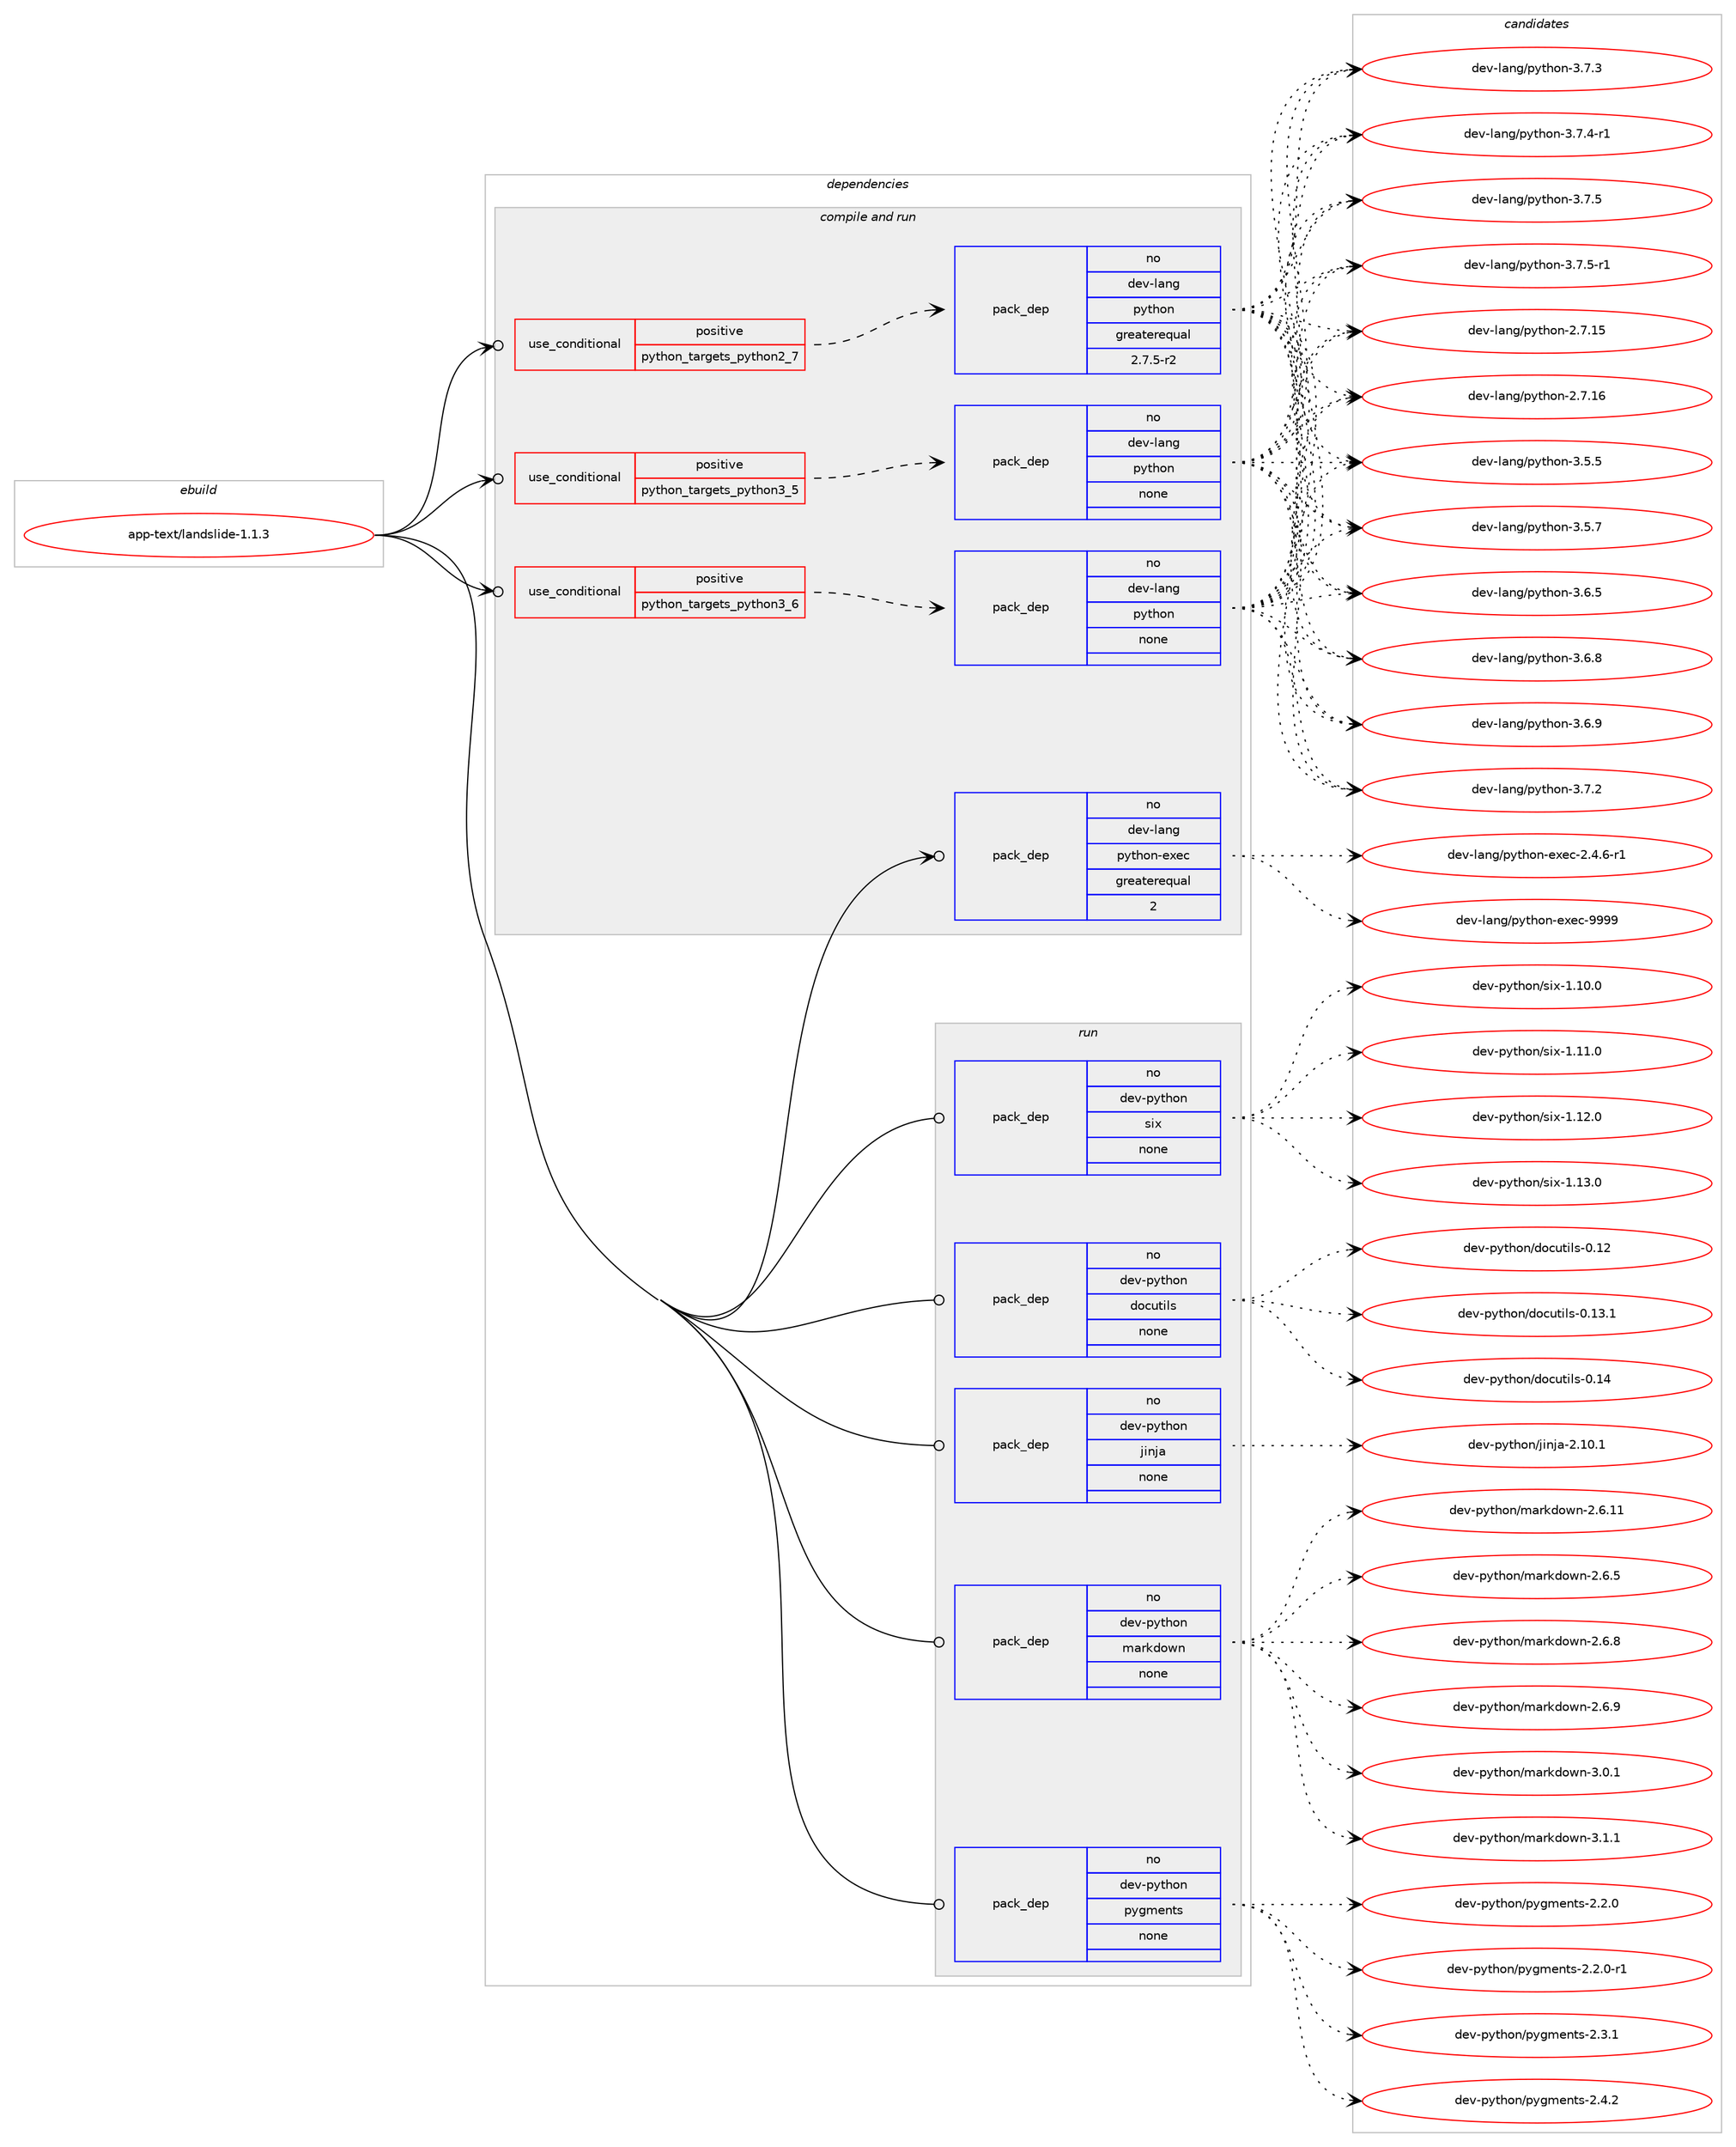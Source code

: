 digraph prolog {

# *************
# Graph options
# *************

newrank=true;
concentrate=true;
compound=true;
graph [rankdir=LR,fontname=Helvetica,fontsize=10,ranksep=1.5];#, ranksep=2.5, nodesep=0.2];
edge  [arrowhead=vee];
node  [fontname=Helvetica,fontsize=10];

# **********
# The ebuild
# **********

subgraph cluster_leftcol {
color=gray;
rank=same;
label=<<i>ebuild</i>>;
id [label="app-text/landslide-1.1.3", color=red, width=4, href="../app-text/landslide-1.1.3.svg"];
}

# ****************
# The dependencies
# ****************

subgraph cluster_midcol {
color=gray;
label=<<i>dependencies</i>>;
subgraph cluster_compile {
fillcolor="#eeeeee";
style=filled;
label=<<i>compile</i>>;
}
subgraph cluster_compileandrun {
fillcolor="#eeeeee";
style=filled;
label=<<i>compile and run</i>>;
subgraph cond121469 {
dependency509473 [label=<<TABLE BORDER="0" CELLBORDER="1" CELLSPACING="0" CELLPADDING="4"><TR><TD ROWSPAN="3" CELLPADDING="10">use_conditional</TD></TR><TR><TD>positive</TD></TR><TR><TD>python_targets_python2_7</TD></TR></TABLE>>, shape=none, color=red];
subgraph pack378784 {
dependency509474 [label=<<TABLE BORDER="0" CELLBORDER="1" CELLSPACING="0" CELLPADDING="4" WIDTH="220"><TR><TD ROWSPAN="6" CELLPADDING="30">pack_dep</TD></TR><TR><TD WIDTH="110">no</TD></TR><TR><TD>dev-lang</TD></TR><TR><TD>python</TD></TR><TR><TD>greaterequal</TD></TR><TR><TD>2.7.5-r2</TD></TR></TABLE>>, shape=none, color=blue];
}
dependency509473:e -> dependency509474:w [weight=20,style="dashed",arrowhead="vee"];
}
id:e -> dependency509473:w [weight=20,style="solid",arrowhead="odotvee"];
subgraph cond121470 {
dependency509475 [label=<<TABLE BORDER="0" CELLBORDER="1" CELLSPACING="0" CELLPADDING="4"><TR><TD ROWSPAN="3" CELLPADDING="10">use_conditional</TD></TR><TR><TD>positive</TD></TR><TR><TD>python_targets_python3_5</TD></TR></TABLE>>, shape=none, color=red];
subgraph pack378785 {
dependency509476 [label=<<TABLE BORDER="0" CELLBORDER="1" CELLSPACING="0" CELLPADDING="4" WIDTH="220"><TR><TD ROWSPAN="6" CELLPADDING="30">pack_dep</TD></TR><TR><TD WIDTH="110">no</TD></TR><TR><TD>dev-lang</TD></TR><TR><TD>python</TD></TR><TR><TD>none</TD></TR><TR><TD></TD></TR></TABLE>>, shape=none, color=blue];
}
dependency509475:e -> dependency509476:w [weight=20,style="dashed",arrowhead="vee"];
}
id:e -> dependency509475:w [weight=20,style="solid",arrowhead="odotvee"];
subgraph cond121471 {
dependency509477 [label=<<TABLE BORDER="0" CELLBORDER="1" CELLSPACING="0" CELLPADDING="4"><TR><TD ROWSPAN="3" CELLPADDING="10">use_conditional</TD></TR><TR><TD>positive</TD></TR><TR><TD>python_targets_python3_6</TD></TR></TABLE>>, shape=none, color=red];
subgraph pack378786 {
dependency509478 [label=<<TABLE BORDER="0" CELLBORDER="1" CELLSPACING="0" CELLPADDING="4" WIDTH="220"><TR><TD ROWSPAN="6" CELLPADDING="30">pack_dep</TD></TR><TR><TD WIDTH="110">no</TD></TR><TR><TD>dev-lang</TD></TR><TR><TD>python</TD></TR><TR><TD>none</TD></TR><TR><TD></TD></TR></TABLE>>, shape=none, color=blue];
}
dependency509477:e -> dependency509478:w [weight=20,style="dashed",arrowhead="vee"];
}
id:e -> dependency509477:w [weight=20,style="solid",arrowhead="odotvee"];
subgraph pack378787 {
dependency509479 [label=<<TABLE BORDER="0" CELLBORDER="1" CELLSPACING="0" CELLPADDING="4" WIDTH="220"><TR><TD ROWSPAN="6" CELLPADDING="30">pack_dep</TD></TR><TR><TD WIDTH="110">no</TD></TR><TR><TD>dev-lang</TD></TR><TR><TD>python-exec</TD></TR><TR><TD>greaterequal</TD></TR><TR><TD>2</TD></TR></TABLE>>, shape=none, color=blue];
}
id:e -> dependency509479:w [weight=20,style="solid",arrowhead="odotvee"];
}
subgraph cluster_run {
fillcolor="#eeeeee";
style=filled;
label=<<i>run</i>>;
subgraph pack378788 {
dependency509480 [label=<<TABLE BORDER="0" CELLBORDER="1" CELLSPACING="0" CELLPADDING="4" WIDTH="220"><TR><TD ROWSPAN="6" CELLPADDING="30">pack_dep</TD></TR><TR><TD WIDTH="110">no</TD></TR><TR><TD>dev-python</TD></TR><TR><TD>docutils</TD></TR><TR><TD>none</TD></TR><TR><TD></TD></TR></TABLE>>, shape=none, color=blue];
}
id:e -> dependency509480:w [weight=20,style="solid",arrowhead="odot"];
subgraph pack378789 {
dependency509481 [label=<<TABLE BORDER="0" CELLBORDER="1" CELLSPACING="0" CELLPADDING="4" WIDTH="220"><TR><TD ROWSPAN="6" CELLPADDING="30">pack_dep</TD></TR><TR><TD WIDTH="110">no</TD></TR><TR><TD>dev-python</TD></TR><TR><TD>jinja</TD></TR><TR><TD>none</TD></TR><TR><TD></TD></TR></TABLE>>, shape=none, color=blue];
}
id:e -> dependency509481:w [weight=20,style="solid",arrowhead="odot"];
subgraph pack378790 {
dependency509482 [label=<<TABLE BORDER="0" CELLBORDER="1" CELLSPACING="0" CELLPADDING="4" WIDTH="220"><TR><TD ROWSPAN="6" CELLPADDING="30">pack_dep</TD></TR><TR><TD WIDTH="110">no</TD></TR><TR><TD>dev-python</TD></TR><TR><TD>markdown</TD></TR><TR><TD>none</TD></TR><TR><TD></TD></TR></TABLE>>, shape=none, color=blue];
}
id:e -> dependency509482:w [weight=20,style="solid",arrowhead="odot"];
subgraph pack378791 {
dependency509483 [label=<<TABLE BORDER="0" CELLBORDER="1" CELLSPACING="0" CELLPADDING="4" WIDTH="220"><TR><TD ROWSPAN="6" CELLPADDING="30">pack_dep</TD></TR><TR><TD WIDTH="110">no</TD></TR><TR><TD>dev-python</TD></TR><TR><TD>pygments</TD></TR><TR><TD>none</TD></TR><TR><TD></TD></TR></TABLE>>, shape=none, color=blue];
}
id:e -> dependency509483:w [weight=20,style="solid",arrowhead="odot"];
subgraph pack378792 {
dependency509484 [label=<<TABLE BORDER="0" CELLBORDER="1" CELLSPACING="0" CELLPADDING="4" WIDTH="220"><TR><TD ROWSPAN="6" CELLPADDING="30">pack_dep</TD></TR><TR><TD WIDTH="110">no</TD></TR><TR><TD>dev-python</TD></TR><TR><TD>six</TD></TR><TR><TD>none</TD></TR><TR><TD></TD></TR></TABLE>>, shape=none, color=blue];
}
id:e -> dependency509484:w [weight=20,style="solid",arrowhead="odot"];
}
}

# **************
# The candidates
# **************

subgraph cluster_choices {
rank=same;
color=gray;
label=<<i>candidates</i>>;

subgraph choice378784 {
color=black;
nodesep=1;
choice10010111845108971101034711212111610411111045504655464953 [label="dev-lang/python-2.7.15", color=red, width=4,href="../dev-lang/python-2.7.15.svg"];
choice10010111845108971101034711212111610411111045504655464954 [label="dev-lang/python-2.7.16", color=red, width=4,href="../dev-lang/python-2.7.16.svg"];
choice100101118451089711010347112121116104111110455146534653 [label="dev-lang/python-3.5.5", color=red, width=4,href="../dev-lang/python-3.5.5.svg"];
choice100101118451089711010347112121116104111110455146534655 [label="dev-lang/python-3.5.7", color=red, width=4,href="../dev-lang/python-3.5.7.svg"];
choice100101118451089711010347112121116104111110455146544653 [label="dev-lang/python-3.6.5", color=red, width=4,href="../dev-lang/python-3.6.5.svg"];
choice100101118451089711010347112121116104111110455146544656 [label="dev-lang/python-3.6.8", color=red, width=4,href="../dev-lang/python-3.6.8.svg"];
choice100101118451089711010347112121116104111110455146544657 [label="dev-lang/python-3.6.9", color=red, width=4,href="../dev-lang/python-3.6.9.svg"];
choice100101118451089711010347112121116104111110455146554650 [label="dev-lang/python-3.7.2", color=red, width=4,href="../dev-lang/python-3.7.2.svg"];
choice100101118451089711010347112121116104111110455146554651 [label="dev-lang/python-3.7.3", color=red, width=4,href="../dev-lang/python-3.7.3.svg"];
choice1001011184510897110103471121211161041111104551465546524511449 [label="dev-lang/python-3.7.4-r1", color=red, width=4,href="../dev-lang/python-3.7.4-r1.svg"];
choice100101118451089711010347112121116104111110455146554653 [label="dev-lang/python-3.7.5", color=red, width=4,href="../dev-lang/python-3.7.5.svg"];
choice1001011184510897110103471121211161041111104551465546534511449 [label="dev-lang/python-3.7.5-r1", color=red, width=4,href="../dev-lang/python-3.7.5-r1.svg"];
dependency509474:e -> choice10010111845108971101034711212111610411111045504655464953:w [style=dotted,weight="100"];
dependency509474:e -> choice10010111845108971101034711212111610411111045504655464954:w [style=dotted,weight="100"];
dependency509474:e -> choice100101118451089711010347112121116104111110455146534653:w [style=dotted,weight="100"];
dependency509474:e -> choice100101118451089711010347112121116104111110455146534655:w [style=dotted,weight="100"];
dependency509474:e -> choice100101118451089711010347112121116104111110455146544653:w [style=dotted,weight="100"];
dependency509474:e -> choice100101118451089711010347112121116104111110455146544656:w [style=dotted,weight="100"];
dependency509474:e -> choice100101118451089711010347112121116104111110455146544657:w [style=dotted,weight="100"];
dependency509474:e -> choice100101118451089711010347112121116104111110455146554650:w [style=dotted,weight="100"];
dependency509474:e -> choice100101118451089711010347112121116104111110455146554651:w [style=dotted,weight="100"];
dependency509474:e -> choice1001011184510897110103471121211161041111104551465546524511449:w [style=dotted,weight="100"];
dependency509474:e -> choice100101118451089711010347112121116104111110455146554653:w [style=dotted,weight="100"];
dependency509474:e -> choice1001011184510897110103471121211161041111104551465546534511449:w [style=dotted,weight="100"];
}
subgraph choice378785 {
color=black;
nodesep=1;
choice10010111845108971101034711212111610411111045504655464953 [label="dev-lang/python-2.7.15", color=red, width=4,href="../dev-lang/python-2.7.15.svg"];
choice10010111845108971101034711212111610411111045504655464954 [label="dev-lang/python-2.7.16", color=red, width=4,href="../dev-lang/python-2.7.16.svg"];
choice100101118451089711010347112121116104111110455146534653 [label="dev-lang/python-3.5.5", color=red, width=4,href="../dev-lang/python-3.5.5.svg"];
choice100101118451089711010347112121116104111110455146534655 [label="dev-lang/python-3.5.7", color=red, width=4,href="../dev-lang/python-3.5.7.svg"];
choice100101118451089711010347112121116104111110455146544653 [label="dev-lang/python-3.6.5", color=red, width=4,href="../dev-lang/python-3.6.5.svg"];
choice100101118451089711010347112121116104111110455146544656 [label="dev-lang/python-3.6.8", color=red, width=4,href="../dev-lang/python-3.6.8.svg"];
choice100101118451089711010347112121116104111110455146544657 [label="dev-lang/python-3.6.9", color=red, width=4,href="../dev-lang/python-3.6.9.svg"];
choice100101118451089711010347112121116104111110455146554650 [label="dev-lang/python-3.7.2", color=red, width=4,href="../dev-lang/python-3.7.2.svg"];
choice100101118451089711010347112121116104111110455146554651 [label="dev-lang/python-3.7.3", color=red, width=4,href="../dev-lang/python-3.7.3.svg"];
choice1001011184510897110103471121211161041111104551465546524511449 [label="dev-lang/python-3.7.4-r1", color=red, width=4,href="../dev-lang/python-3.7.4-r1.svg"];
choice100101118451089711010347112121116104111110455146554653 [label="dev-lang/python-3.7.5", color=red, width=4,href="../dev-lang/python-3.7.5.svg"];
choice1001011184510897110103471121211161041111104551465546534511449 [label="dev-lang/python-3.7.5-r1", color=red, width=4,href="../dev-lang/python-3.7.5-r1.svg"];
dependency509476:e -> choice10010111845108971101034711212111610411111045504655464953:w [style=dotted,weight="100"];
dependency509476:e -> choice10010111845108971101034711212111610411111045504655464954:w [style=dotted,weight="100"];
dependency509476:e -> choice100101118451089711010347112121116104111110455146534653:w [style=dotted,weight="100"];
dependency509476:e -> choice100101118451089711010347112121116104111110455146534655:w [style=dotted,weight="100"];
dependency509476:e -> choice100101118451089711010347112121116104111110455146544653:w [style=dotted,weight="100"];
dependency509476:e -> choice100101118451089711010347112121116104111110455146544656:w [style=dotted,weight="100"];
dependency509476:e -> choice100101118451089711010347112121116104111110455146544657:w [style=dotted,weight="100"];
dependency509476:e -> choice100101118451089711010347112121116104111110455146554650:w [style=dotted,weight="100"];
dependency509476:e -> choice100101118451089711010347112121116104111110455146554651:w [style=dotted,weight="100"];
dependency509476:e -> choice1001011184510897110103471121211161041111104551465546524511449:w [style=dotted,weight="100"];
dependency509476:e -> choice100101118451089711010347112121116104111110455146554653:w [style=dotted,weight="100"];
dependency509476:e -> choice1001011184510897110103471121211161041111104551465546534511449:w [style=dotted,weight="100"];
}
subgraph choice378786 {
color=black;
nodesep=1;
choice10010111845108971101034711212111610411111045504655464953 [label="dev-lang/python-2.7.15", color=red, width=4,href="../dev-lang/python-2.7.15.svg"];
choice10010111845108971101034711212111610411111045504655464954 [label="dev-lang/python-2.7.16", color=red, width=4,href="../dev-lang/python-2.7.16.svg"];
choice100101118451089711010347112121116104111110455146534653 [label="dev-lang/python-3.5.5", color=red, width=4,href="../dev-lang/python-3.5.5.svg"];
choice100101118451089711010347112121116104111110455146534655 [label="dev-lang/python-3.5.7", color=red, width=4,href="../dev-lang/python-3.5.7.svg"];
choice100101118451089711010347112121116104111110455146544653 [label="dev-lang/python-3.6.5", color=red, width=4,href="../dev-lang/python-3.6.5.svg"];
choice100101118451089711010347112121116104111110455146544656 [label="dev-lang/python-3.6.8", color=red, width=4,href="../dev-lang/python-3.6.8.svg"];
choice100101118451089711010347112121116104111110455146544657 [label="dev-lang/python-3.6.9", color=red, width=4,href="../dev-lang/python-3.6.9.svg"];
choice100101118451089711010347112121116104111110455146554650 [label="dev-lang/python-3.7.2", color=red, width=4,href="../dev-lang/python-3.7.2.svg"];
choice100101118451089711010347112121116104111110455146554651 [label="dev-lang/python-3.7.3", color=red, width=4,href="../dev-lang/python-3.7.3.svg"];
choice1001011184510897110103471121211161041111104551465546524511449 [label="dev-lang/python-3.7.4-r1", color=red, width=4,href="../dev-lang/python-3.7.4-r1.svg"];
choice100101118451089711010347112121116104111110455146554653 [label="dev-lang/python-3.7.5", color=red, width=4,href="../dev-lang/python-3.7.5.svg"];
choice1001011184510897110103471121211161041111104551465546534511449 [label="dev-lang/python-3.7.5-r1", color=red, width=4,href="../dev-lang/python-3.7.5-r1.svg"];
dependency509478:e -> choice10010111845108971101034711212111610411111045504655464953:w [style=dotted,weight="100"];
dependency509478:e -> choice10010111845108971101034711212111610411111045504655464954:w [style=dotted,weight="100"];
dependency509478:e -> choice100101118451089711010347112121116104111110455146534653:w [style=dotted,weight="100"];
dependency509478:e -> choice100101118451089711010347112121116104111110455146534655:w [style=dotted,weight="100"];
dependency509478:e -> choice100101118451089711010347112121116104111110455146544653:w [style=dotted,weight="100"];
dependency509478:e -> choice100101118451089711010347112121116104111110455146544656:w [style=dotted,weight="100"];
dependency509478:e -> choice100101118451089711010347112121116104111110455146544657:w [style=dotted,weight="100"];
dependency509478:e -> choice100101118451089711010347112121116104111110455146554650:w [style=dotted,weight="100"];
dependency509478:e -> choice100101118451089711010347112121116104111110455146554651:w [style=dotted,weight="100"];
dependency509478:e -> choice1001011184510897110103471121211161041111104551465546524511449:w [style=dotted,weight="100"];
dependency509478:e -> choice100101118451089711010347112121116104111110455146554653:w [style=dotted,weight="100"];
dependency509478:e -> choice1001011184510897110103471121211161041111104551465546534511449:w [style=dotted,weight="100"];
}
subgraph choice378787 {
color=black;
nodesep=1;
choice10010111845108971101034711212111610411111045101120101994550465246544511449 [label="dev-lang/python-exec-2.4.6-r1", color=red, width=4,href="../dev-lang/python-exec-2.4.6-r1.svg"];
choice10010111845108971101034711212111610411111045101120101994557575757 [label="dev-lang/python-exec-9999", color=red, width=4,href="../dev-lang/python-exec-9999.svg"];
dependency509479:e -> choice10010111845108971101034711212111610411111045101120101994550465246544511449:w [style=dotted,weight="100"];
dependency509479:e -> choice10010111845108971101034711212111610411111045101120101994557575757:w [style=dotted,weight="100"];
}
subgraph choice378788 {
color=black;
nodesep=1;
choice1001011184511212111610411111047100111991171161051081154548464950 [label="dev-python/docutils-0.12", color=red, width=4,href="../dev-python/docutils-0.12.svg"];
choice10010111845112121116104111110471001119911711610510811545484649514649 [label="dev-python/docutils-0.13.1", color=red, width=4,href="../dev-python/docutils-0.13.1.svg"];
choice1001011184511212111610411111047100111991171161051081154548464952 [label="dev-python/docutils-0.14", color=red, width=4,href="../dev-python/docutils-0.14.svg"];
dependency509480:e -> choice1001011184511212111610411111047100111991171161051081154548464950:w [style=dotted,weight="100"];
dependency509480:e -> choice10010111845112121116104111110471001119911711610510811545484649514649:w [style=dotted,weight="100"];
dependency509480:e -> choice1001011184511212111610411111047100111991171161051081154548464952:w [style=dotted,weight="100"];
}
subgraph choice378789 {
color=black;
nodesep=1;
choice10010111845112121116104111110471061051101069745504649484649 [label="dev-python/jinja-2.10.1", color=red, width=4,href="../dev-python/jinja-2.10.1.svg"];
dependency509481:e -> choice10010111845112121116104111110471061051101069745504649484649:w [style=dotted,weight="100"];
}
subgraph choice378790 {
color=black;
nodesep=1;
choice10010111845112121116104111110471099711410710011111911045504654464949 [label="dev-python/markdown-2.6.11", color=red, width=4,href="../dev-python/markdown-2.6.11.svg"];
choice100101118451121211161041111104710997114107100111119110455046544653 [label="dev-python/markdown-2.6.5", color=red, width=4,href="../dev-python/markdown-2.6.5.svg"];
choice100101118451121211161041111104710997114107100111119110455046544656 [label="dev-python/markdown-2.6.8", color=red, width=4,href="../dev-python/markdown-2.6.8.svg"];
choice100101118451121211161041111104710997114107100111119110455046544657 [label="dev-python/markdown-2.6.9", color=red, width=4,href="../dev-python/markdown-2.6.9.svg"];
choice100101118451121211161041111104710997114107100111119110455146484649 [label="dev-python/markdown-3.0.1", color=red, width=4,href="../dev-python/markdown-3.0.1.svg"];
choice100101118451121211161041111104710997114107100111119110455146494649 [label="dev-python/markdown-3.1.1", color=red, width=4,href="../dev-python/markdown-3.1.1.svg"];
dependency509482:e -> choice10010111845112121116104111110471099711410710011111911045504654464949:w [style=dotted,weight="100"];
dependency509482:e -> choice100101118451121211161041111104710997114107100111119110455046544653:w [style=dotted,weight="100"];
dependency509482:e -> choice100101118451121211161041111104710997114107100111119110455046544656:w [style=dotted,weight="100"];
dependency509482:e -> choice100101118451121211161041111104710997114107100111119110455046544657:w [style=dotted,weight="100"];
dependency509482:e -> choice100101118451121211161041111104710997114107100111119110455146484649:w [style=dotted,weight="100"];
dependency509482:e -> choice100101118451121211161041111104710997114107100111119110455146494649:w [style=dotted,weight="100"];
}
subgraph choice378791 {
color=black;
nodesep=1;
choice1001011184511212111610411111047112121103109101110116115455046504648 [label="dev-python/pygments-2.2.0", color=red, width=4,href="../dev-python/pygments-2.2.0.svg"];
choice10010111845112121116104111110471121211031091011101161154550465046484511449 [label="dev-python/pygments-2.2.0-r1", color=red, width=4,href="../dev-python/pygments-2.2.0-r1.svg"];
choice1001011184511212111610411111047112121103109101110116115455046514649 [label="dev-python/pygments-2.3.1", color=red, width=4,href="../dev-python/pygments-2.3.1.svg"];
choice1001011184511212111610411111047112121103109101110116115455046524650 [label="dev-python/pygments-2.4.2", color=red, width=4,href="../dev-python/pygments-2.4.2.svg"];
dependency509483:e -> choice1001011184511212111610411111047112121103109101110116115455046504648:w [style=dotted,weight="100"];
dependency509483:e -> choice10010111845112121116104111110471121211031091011101161154550465046484511449:w [style=dotted,weight="100"];
dependency509483:e -> choice1001011184511212111610411111047112121103109101110116115455046514649:w [style=dotted,weight="100"];
dependency509483:e -> choice1001011184511212111610411111047112121103109101110116115455046524650:w [style=dotted,weight="100"];
}
subgraph choice378792 {
color=black;
nodesep=1;
choice100101118451121211161041111104711510512045494649484648 [label="dev-python/six-1.10.0", color=red, width=4,href="../dev-python/six-1.10.0.svg"];
choice100101118451121211161041111104711510512045494649494648 [label="dev-python/six-1.11.0", color=red, width=4,href="../dev-python/six-1.11.0.svg"];
choice100101118451121211161041111104711510512045494649504648 [label="dev-python/six-1.12.0", color=red, width=4,href="../dev-python/six-1.12.0.svg"];
choice100101118451121211161041111104711510512045494649514648 [label="dev-python/six-1.13.0", color=red, width=4,href="../dev-python/six-1.13.0.svg"];
dependency509484:e -> choice100101118451121211161041111104711510512045494649484648:w [style=dotted,weight="100"];
dependency509484:e -> choice100101118451121211161041111104711510512045494649494648:w [style=dotted,weight="100"];
dependency509484:e -> choice100101118451121211161041111104711510512045494649504648:w [style=dotted,weight="100"];
dependency509484:e -> choice100101118451121211161041111104711510512045494649514648:w [style=dotted,weight="100"];
}
}

}
